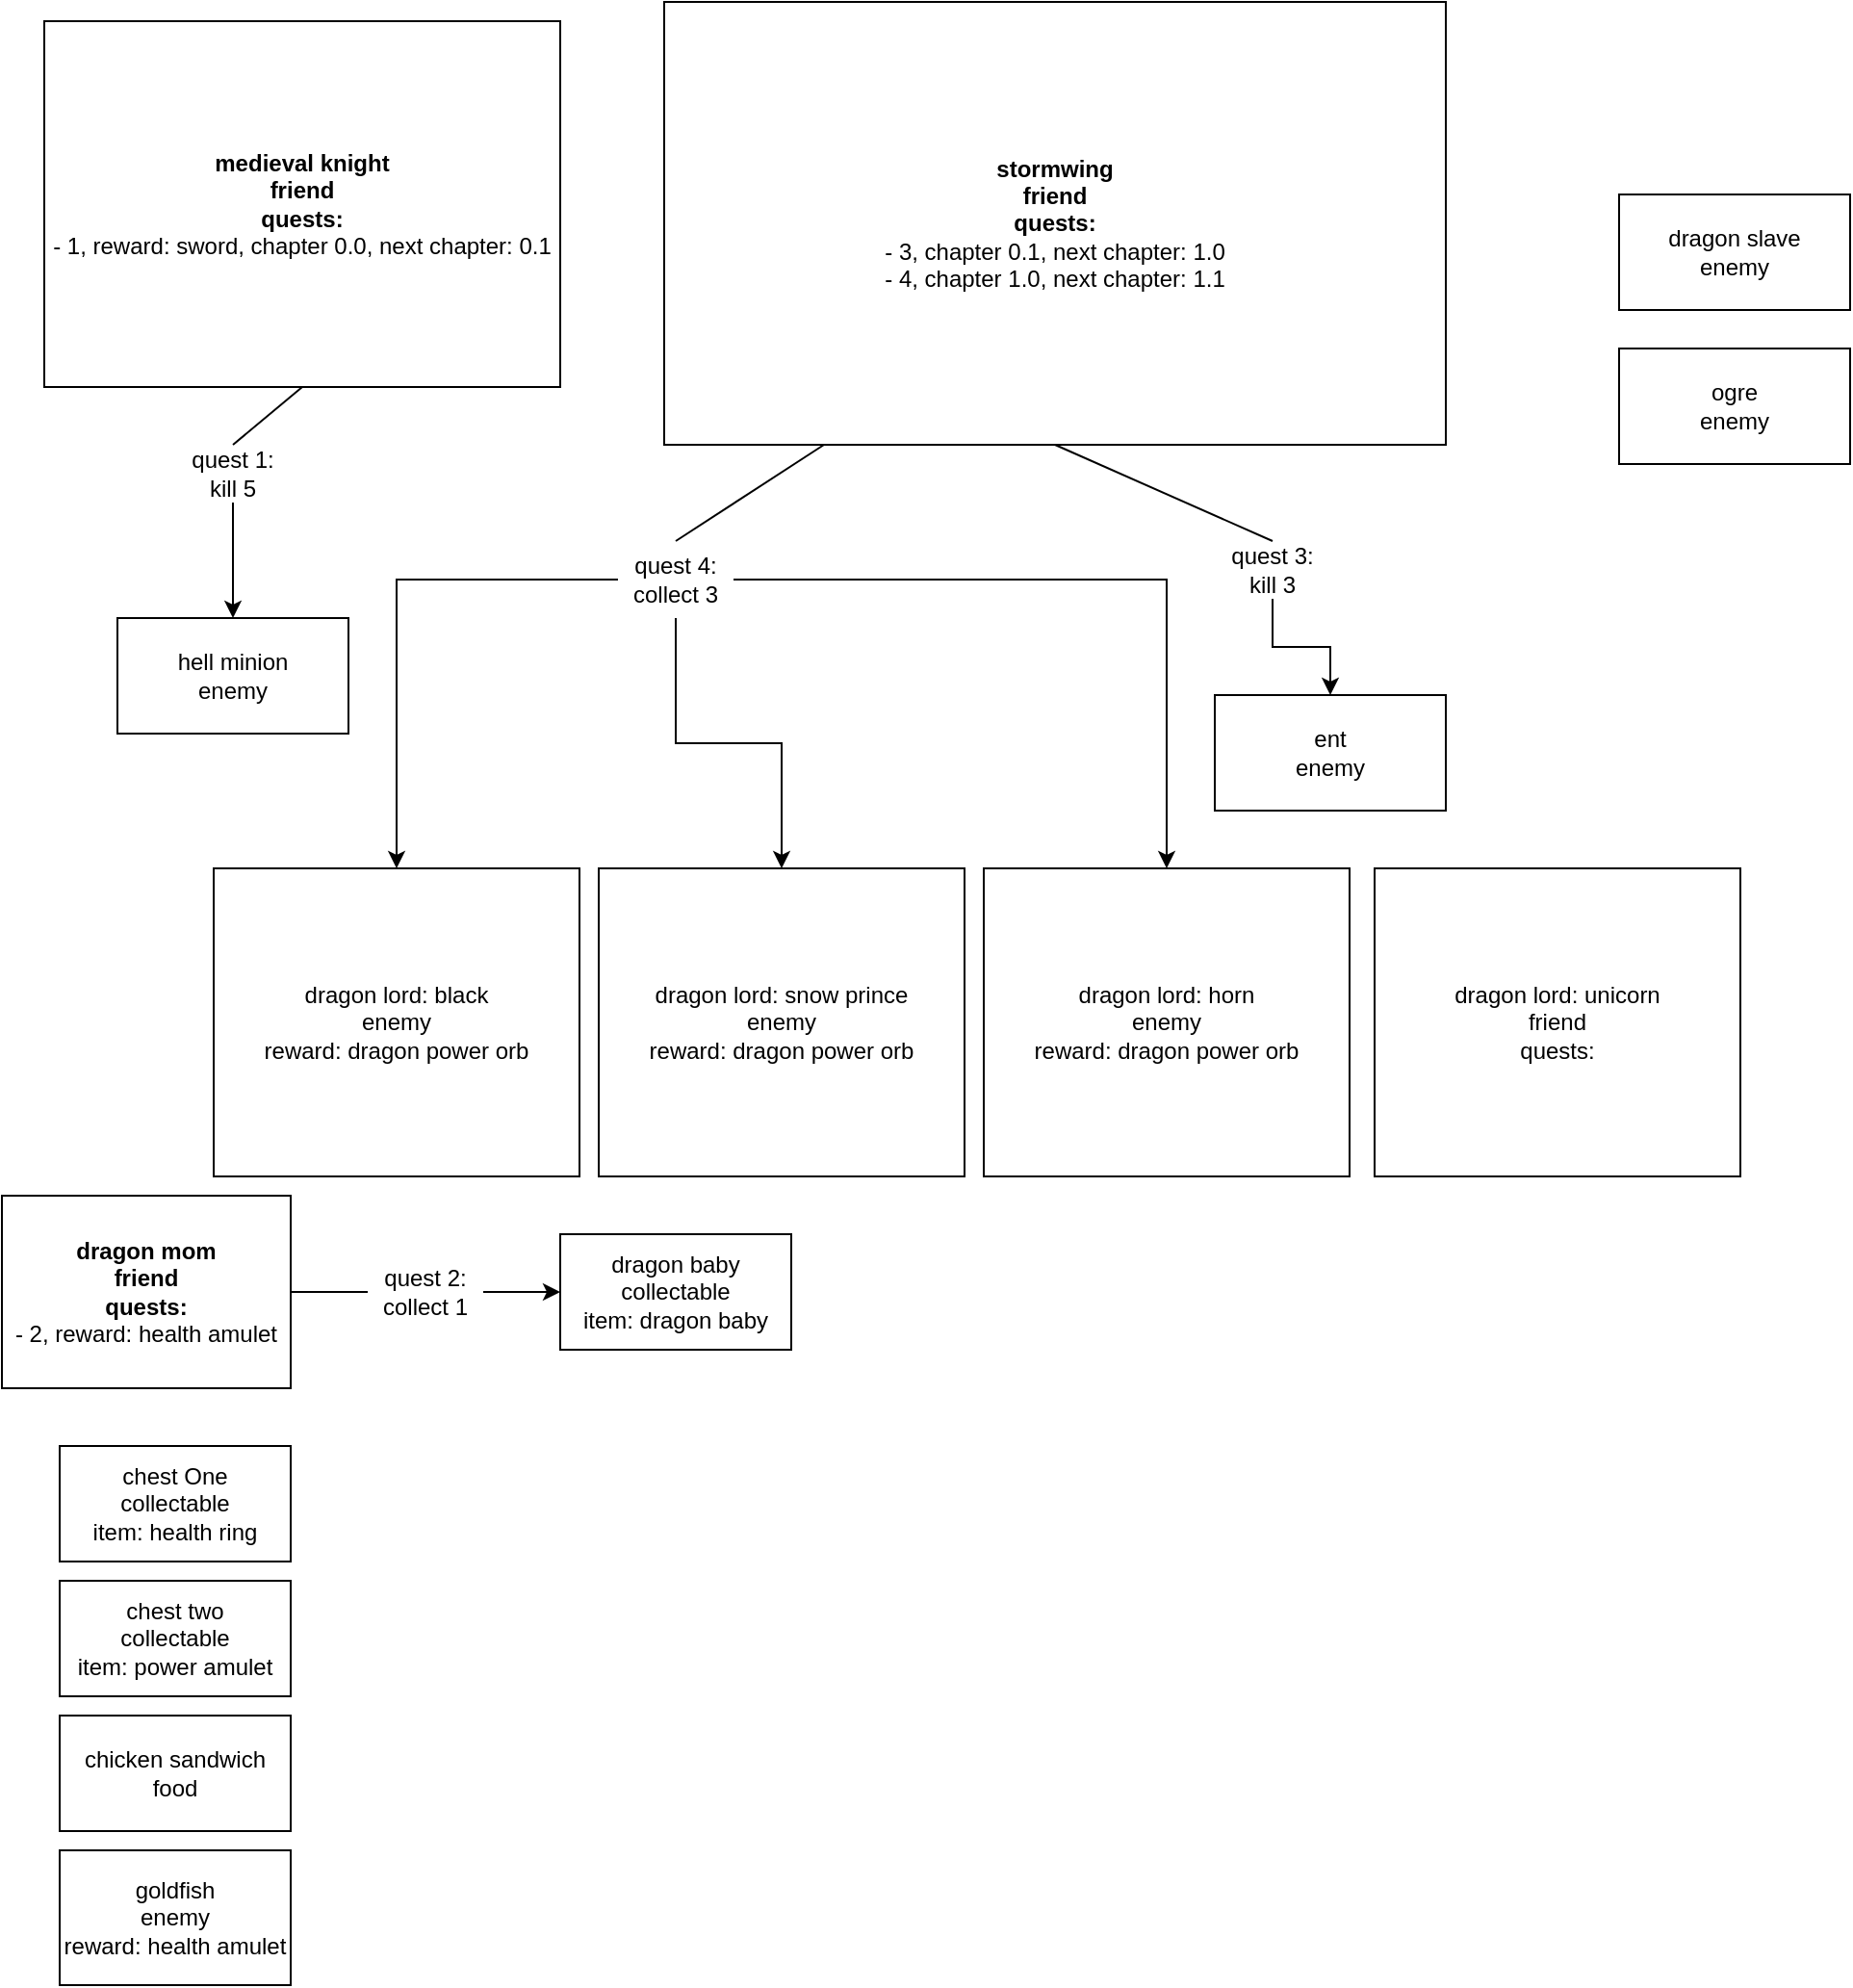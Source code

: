 <mxfile version="24.6.4" type="device">
  <diagram name="1 oldal" id="Uiq4vRB8BfLM2qZy_Oot">
    <mxGraphModel dx="1362" dy="793" grid="1" gridSize="10" guides="1" tooltips="1" connect="1" arrows="1" fold="1" page="1" pageScale="1" pageWidth="827" pageHeight="1169" math="0" shadow="0">
      <root>
        <mxCell id="0" />
        <mxCell id="1" parent="0" />
        <mxCell id="io6slPMdRA6OT_VzWNtm-1" value="&lt;b&gt;medieval knight&lt;/b&gt;&lt;div&gt;&lt;b&gt;friend&lt;/b&gt;&lt;/div&gt;&lt;div&gt;&lt;b&gt;quests:&lt;/b&gt;&lt;/div&gt;&lt;div&gt;- 1, reward: sword, chapter 0.0, next chapter: 0.1&lt;/div&gt;" style="rounded=0;whiteSpace=wrap;html=1;" parent="1" vertex="1">
          <mxGeometry x="32" y="40" width="268" height="190" as="geometry" />
        </mxCell>
        <mxCell id="io6slPMdRA6OT_VzWNtm-2" value="&lt;b&gt;stormwing&lt;/b&gt;&lt;div&gt;&lt;b&gt;friend&lt;/b&gt;&lt;/div&gt;&lt;div&gt;&lt;b&gt;quests:&lt;/b&gt;&lt;/div&gt;&lt;div&gt;- 3, chapter 0.1, next chapter: 1.0&lt;/div&gt;&lt;div&gt;- 4, chapter 1.0, next chapter: 1.1&lt;/div&gt;" style="rounded=0;whiteSpace=wrap;html=1;" parent="1" vertex="1">
          <mxGeometry x="354" y="30" width="406" height="230" as="geometry" />
        </mxCell>
        <mxCell id="io6slPMdRA6OT_VzWNtm-3" value="&lt;div&gt;dragon lord: black&lt;/div&gt;&lt;div&gt;enemy&lt;/div&gt;&lt;div&gt;reward: dragon power orb&lt;/div&gt;" style="rounded=0;whiteSpace=wrap;html=1;" parent="1" vertex="1">
          <mxGeometry x="120" y="480" width="190" height="160" as="geometry" />
        </mxCell>
        <mxCell id="io6slPMdRA6OT_VzWNtm-4" value="&lt;div&gt;dragon lord: snow prince&lt;/div&gt;&lt;div&gt;enemy&lt;/div&gt;&lt;div&gt;reward: dragon power orb&lt;/div&gt;" style="rounded=0;whiteSpace=wrap;html=1;" parent="1" vertex="1">
          <mxGeometry x="320" y="480" width="190" height="160" as="geometry" />
        </mxCell>
        <mxCell id="io6slPMdRA6OT_VzWNtm-5" value="goldfish&lt;div&gt;enemy&lt;/div&gt;&lt;div&gt;reward: health amulet&lt;/div&gt;" style="rounded=0;whiteSpace=wrap;html=1;" parent="1" vertex="1">
          <mxGeometry x="40" y="990" width="120" height="70" as="geometry" />
        </mxCell>
        <mxCell id="io6slPMdRA6OT_VzWNtm-6" value="&lt;div&gt;dragon lord: horn&lt;/div&gt;&lt;div&gt;enemy&lt;/div&gt;&lt;div&gt;reward: dragon power orb&lt;/div&gt;" style="rounded=0;whiteSpace=wrap;html=1;" parent="1" vertex="1">
          <mxGeometry x="520" y="480" width="190" height="160" as="geometry" />
        </mxCell>
        <mxCell id="io6slPMdRA6OT_VzWNtm-7" value="&lt;b&gt;dragon mom&lt;/b&gt;&lt;div&gt;&lt;b&gt;friend&lt;/b&gt;&lt;/div&gt;&lt;div&gt;&lt;b&gt;quests:&lt;/b&gt;&lt;/div&gt;&lt;div&gt;- 2, reward: health amulet&lt;/div&gt;" style="rounded=0;whiteSpace=wrap;html=1;" parent="1" vertex="1">
          <mxGeometry x="10" y="650" width="150" height="100" as="geometry" />
        </mxCell>
        <mxCell id="io6slPMdRA6OT_VzWNtm-8" value="dragon lord: unicorn&lt;div&gt;friend&lt;/div&gt;&lt;div&gt;quests:&lt;/div&gt;" style="rounded=0;whiteSpace=wrap;html=1;" parent="1" vertex="1">
          <mxGeometry x="723" y="480" width="190" height="160" as="geometry" />
        </mxCell>
        <mxCell id="io6slPMdRA6OT_VzWNtm-9" value="hell minion&lt;div&gt;enemy&lt;/div&gt;" style="rounded=0;whiteSpace=wrap;html=1;" parent="1" vertex="1">
          <mxGeometry x="70" y="350" width="120" height="60" as="geometry" />
        </mxCell>
        <mxCell id="io6slPMdRA6OT_VzWNtm-11" value="" style="edgeStyle=orthogonalEdgeStyle;rounded=0;orthogonalLoop=1;jettySize=auto;html=1;exitX=0.5;exitY=1;exitDx=0;exitDy=0;" parent="1" source="io6slPMdRA6OT_VzWNtm-14" target="io6slPMdRA6OT_VzWNtm-9" edge="1">
          <mxGeometry relative="1" as="geometry">
            <mxPoint x="100" y="100" as="sourcePoint" />
            <mxPoint x="102" y="135" as="targetPoint" />
          </mxGeometry>
        </mxCell>
        <mxCell id="io6slPMdRA6OT_VzWNtm-14" value="quest 1: kill 5" style="text;html=1;align=center;verticalAlign=middle;whiteSpace=wrap;rounded=0;" parent="1" vertex="1">
          <mxGeometry x="100" y="260" width="60" height="30" as="geometry" />
        </mxCell>
        <mxCell id="io6slPMdRA6OT_VzWNtm-18" value="" style="endArrow=none;html=1;rounded=0;entryX=0.5;entryY=1;entryDx=0;entryDy=0;exitX=0.5;exitY=0;exitDx=0;exitDy=0;" parent="1" source="io6slPMdRA6OT_VzWNtm-14" target="io6slPMdRA6OT_VzWNtm-1" edge="1">
          <mxGeometry width="50" height="50" relative="1" as="geometry">
            <mxPoint x="390" y="430" as="sourcePoint" />
            <mxPoint x="440" y="380" as="targetPoint" />
            <Array as="points" />
          </mxGeometry>
        </mxCell>
        <mxCell id="io6slPMdRA6OT_VzWNtm-20" value="ent&lt;div&gt;enemy&lt;/div&gt;" style="rounded=0;whiteSpace=wrap;html=1;" parent="1" vertex="1">
          <mxGeometry x="640" y="390" width="120" height="60" as="geometry" />
        </mxCell>
        <mxCell id="io6slPMdRA6OT_VzWNtm-21" value="" style="endArrow=none;html=1;rounded=0;entryX=0.5;entryY=1;entryDx=0;entryDy=0;exitX=0.5;exitY=0;exitDx=0;exitDy=0;" parent="1" source="io6slPMdRA6OT_VzWNtm-22" target="io6slPMdRA6OT_VzWNtm-2" edge="1">
          <mxGeometry width="50" height="50" relative="1" as="geometry">
            <mxPoint x="140" y="270" as="sourcePoint" />
            <mxPoint x="176" y="240" as="targetPoint" />
            <Array as="points" />
          </mxGeometry>
        </mxCell>
        <mxCell id="io6slPMdRA6OT_VzWNtm-25" value="" style="edgeStyle=orthogonalEdgeStyle;rounded=0;orthogonalLoop=1;jettySize=auto;html=1;" parent="1" source="io6slPMdRA6OT_VzWNtm-22" target="io6slPMdRA6OT_VzWNtm-20" edge="1">
          <mxGeometry relative="1" as="geometry" />
        </mxCell>
        <mxCell id="io6slPMdRA6OT_VzWNtm-22" value="quest 3: kill 3" style="text;html=1;align=center;verticalAlign=middle;whiteSpace=wrap;rounded=0;" parent="1" vertex="1">
          <mxGeometry x="640" y="310" width="60" height="30" as="geometry" />
        </mxCell>
        <mxCell id="io6slPMdRA6OT_VzWNtm-26" value="dragon baby&lt;div&gt;collectable&lt;/div&gt;&lt;div&gt;item: dragon baby&lt;/div&gt;" style="rounded=0;whiteSpace=wrap;html=1;" parent="1" vertex="1">
          <mxGeometry x="300" y="670" width="120" height="60" as="geometry" />
        </mxCell>
        <mxCell id="io6slPMdRA6OT_VzWNtm-27" value="&lt;div&gt;chest two&lt;/div&gt;&lt;div&gt;collectable&lt;/div&gt;&lt;div&gt;item: power amulet&lt;/div&gt;" style="rounded=0;whiteSpace=wrap;html=1;" parent="1" vertex="1">
          <mxGeometry x="40" y="850" width="120" height="60" as="geometry" />
        </mxCell>
        <mxCell id="io6slPMdRA6OT_VzWNtm-28" value="chest One&lt;div&gt;collectable&lt;/div&gt;&lt;div&gt;item: health ring&lt;/div&gt;" style="rounded=0;whiteSpace=wrap;html=1;" parent="1" vertex="1">
          <mxGeometry x="40" y="780" width="120" height="60" as="geometry" />
        </mxCell>
        <mxCell id="io6slPMdRA6OT_VzWNtm-29" value="" style="endArrow=none;html=1;rounded=0;exitX=1;exitY=0.5;exitDx=0;exitDy=0;entryX=0;entryY=0.5;entryDx=0;entryDy=0;" parent="1" source="io6slPMdRA6OT_VzWNtm-7" target="io6slPMdRA6OT_VzWNtm-30" edge="1">
          <mxGeometry width="50" height="50" relative="1" as="geometry">
            <mxPoint x="170" y="710" as="sourcePoint" />
            <mxPoint x="220" y="660" as="targetPoint" />
          </mxGeometry>
        </mxCell>
        <mxCell id="io6slPMdRA6OT_VzWNtm-31" style="edgeStyle=orthogonalEdgeStyle;rounded=0;orthogonalLoop=1;jettySize=auto;html=1;exitX=1;exitY=0.5;exitDx=0;exitDy=0;" parent="1" source="io6slPMdRA6OT_VzWNtm-30" target="io6slPMdRA6OT_VzWNtm-26" edge="1">
          <mxGeometry relative="1" as="geometry" />
        </mxCell>
        <mxCell id="io6slPMdRA6OT_VzWNtm-30" value="quest 2:&lt;div&gt;collect 1&lt;/div&gt;" style="text;html=1;align=center;verticalAlign=middle;whiteSpace=wrap;rounded=0;" parent="1" vertex="1">
          <mxGeometry x="200" y="685" width="60" height="30" as="geometry" />
        </mxCell>
        <mxCell id="io6slPMdRA6OT_VzWNtm-33" value="ogre&lt;div&gt;enemy&lt;/div&gt;" style="rounded=0;whiteSpace=wrap;html=1;" parent="1" vertex="1">
          <mxGeometry x="850" y="210" width="120" height="60" as="geometry" />
        </mxCell>
        <mxCell id="io6slPMdRA6OT_VzWNtm-34" value="dragon slave&lt;div&gt;enemy&lt;/div&gt;" style="rounded=0;whiteSpace=wrap;html=1;" parent="1" vertex="1">
          <mxGeometry x="850" y="130" width="120" height="60" as="geometry" />
        </mxCell>
        <mxCell id="io6slPMdRA6OT_VzWNtm-35" value="chicken sandwich&lt;div&gt;food&lt;/div&gt;" style="rounded=0;whiteSpace=wrap;html=1;" parent="1" vertex="1">
          <mxGeometry x="40" y="920" width="120" height="60" as="geometry" />
        </mxCell>
        <mxCell id="KZHnJ-V21HNgsZF85aE5-1" value="" style="endArrow=none;html=1;rounded=0;exitX=0.5;exitY=0;exitDx=0;exitDy=0;" edge="1" parent="1" source="KZHnJ-V21HNgsZF85aE5-2">
          <mxGeometry width="50" height="50" relative="1" as="geometry">
            <mxPoint x="387" y="310" as="sourcePoint" />
            <mxPoint x="437" y="260" as="targetPoint" />
          </mxGeometry>
        </mxCell>
        <mxCell id="KZHnJ-V21HNgsZF85aE5-4" style="edgeStyle=orthogonalEdgeStyle;rounded=0;orthogonalLoop=1;jettySize=auto;html=1;" edge="1" parent="1" source="KZHnJ-V21HNgsZF85aE5-2" target="io6slPMdRA6OT_VzWNtm-3">
          <mxGeometry relative="1" as="geometry" />
        </mxCell>
        <mxCell id="KZHnJ-V21HNgsZF85aE5-5" style="edgeStyle=orthogonalEdgeStyle;rounded=0;orthogonalLoop=1;jettySize=auto;html=1;entryX=0.5;entryY=0;entryDx=0;entryDy=0;" edge="1" parent="1" source="KZHnJ-V21HNgsZF85aE5-2" target="io6slPMdRA6OT_VzWNtm-4">
          <mxGeometry relative="1" as="geometry" />
        </mxCell>
        <mxCell id="KZHnJ-V21HNgsZF85aE5-6" style="edgeStyle=orthogonalEdgeStyle;rounded=0;orthogonalLoop=1;jettySize=auto;html=1;" edge="1" parent="1" source="KZHnJ-V21HNgsZF85aE5-2" target="io6slPMdRA6OT_VzWNtm-6">
          <mxGeometry relative="1" as="geometry" />
        </mxCell>
        <mxCell id="KZHnJ-V21HNgsZF85aE5-2" value="quest 4: collect 3" style="text;html=1;align=center;verticalAlign=middle;whiteSpace=wrap;rounded=0;" vertex="1" parent="1">
          <mxGeometry x="330" y="310" width="60" height="40" as="geometry" />
        </mxCell>
      </root>
    </mxGraphModel>
  </diagram>
</mxfile>
